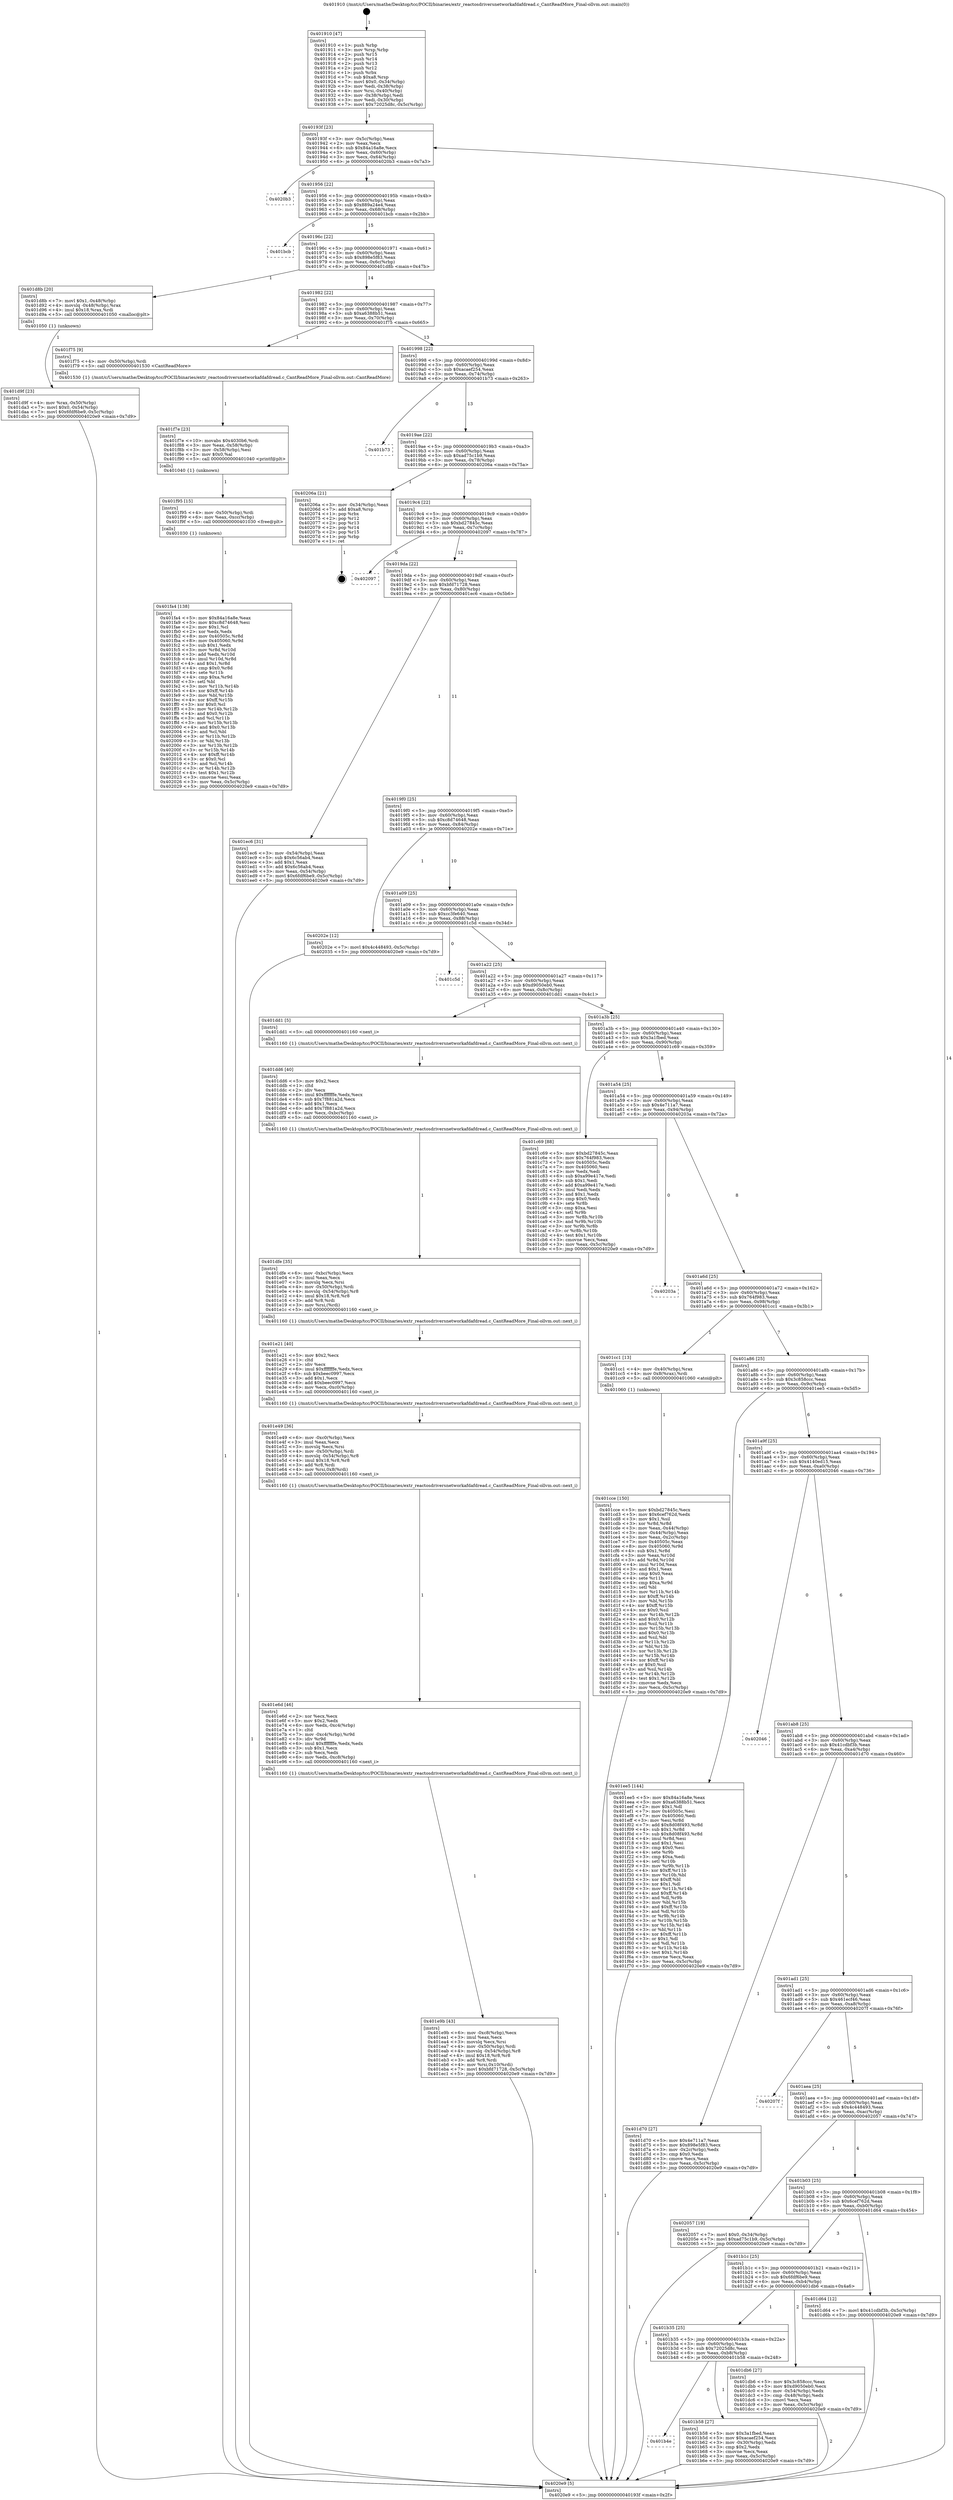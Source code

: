 digraph "0x401910" {
  label = "0x401910 (/mnt/c/Users/mathe/Desktop/tcc/POCII/binaries/extr_reactosdriversnetworkafdafdread.c_CantReadMore_Final-ollvm.out::main(0))"
  labelloc = "t"
  node[shape=record]

  Entry [label="",width=0.3,height=0.3,shape=circle,fillcolor=black,style=filled]
  "0x40193f" [label="{
     0x40193f [23]\l
     | [instrs]\l
     &nbsp;&nbsp;0x40193f \<+3\>: mov -0x5c(%rbp),%eax\l
     &nbsp;&nbsp;0x401942 \<+2\>: mov %eax,%ecx\l
     &nbsp;&nbsp;0x401944 \<+6\>: sub $0x84a16a8e,%ecx\l
     &nbsp;&nbsp;0x40194a \<+3\>: mov %eax,-0x60(%rbp)\l
     &nbsp;&nbsp;0x40194d \<+3\>: mov %ecx,-0x64(%rbp)\l
     &nbsp;&nbsp;0x401950 \<+6\>: je 00000000004020b3 \<main+0x7a3\>\l
  }"]
  "0x4020b3" [label="{
     0x4020b3\l
  }", style=dashed]
  "0x401956" [label="{
     0x401956 [22]\l
     | [instrs]\l
     &nbsp;&nbsp;0x401956 \<+5\>: jmp 000000000040195b \<main+0x4b\>\l
     &nbsp;&nbsp;0x40195b \<+3\>: mov -0x60(%rbp),%eax\l
     &nbsp;&nbsp;0x40195e \<+5\>: sub $0x889a24e4,%eax\l
     &nbsp;&nbsp;0x401963 \<+3\>: mov %eax,-0x68(%rbp)\l
     &nbsp;&nbsp;0x401966 \<+6\>: je 0000000000401bcb \<main+0x2bb\>\l
  }"]
  Exit [label="",width=0.3,height=0.3,shape=circle,fillcolor=black,style=filled,peripheries=2]
  "0x401bcb" [label="{
     0x401bcb\l
  }", style=dashed]
  "0x40196c" [label="{
     0x40196c [22]\l
     | [instrs]\l
     &nbsp;&nbsp;0x40196c \<+5\>: jmp 0000000000401971 \<main+0x61\>\l
     &nbsp;&nbsp;0x401971 \<+3\>: mov -0x60(%rbp),%eax\l
     &nbsp;&nbsp;0x401974 \<+5\>: sub $0x898e5f83,%eax\l
     &nbsp;&nbsp;0x401979 \<+3\>: mov %eax,-0x6c(%rbp)\l
     &nbsp;&nbsp;0x40197c \<+6\>: je 0000000000401d8b \<main+0x47b\>\l
  }"]
  "0x401fa4" [label="{
     0x401fa4 [138]\l
     | [instrs]\l
     &nbsp;&nbsp;0x401fa4 \<+5\>: mov $0x84a16a8e,%eax\l
     &nbsp;&nbsp;0x401fa9 \<+5\>: mov $0xc8d74648,%esi\l
     &nbsp;&nbsp;0x401fae \<+2\>: mov $0x1,%cl\l
     &nbsp;&nbsp;0x401fb0 \<+2\>: xor %edx,%edx\l
     &nbsp;&nbsp;0x401fb2 \<+8\>: mov 0x40505c,%r8d\l
     &nbsp;&nbsp;0x401fba \<+8\>: mov 0x405060,%r9d\l
     &nbsp;&nbsp;0x401fc2 \<+3\>: sub $0x1,%edx\l
     &nbsp;&nbsp;0x401fc5 \<+3\>: mov %r8d,%r10d\l
     &nbsp;&nbsp;0x401fc8 \<+3\>: add %edx,%r10d\l
     &nbsp;&nbsp;0x401fcb \<+4\>: imul %r10d,%r8d\l
     &nbsp;&nbsp;0x401fcf \<+4\>: and $0x1,%r8d\l
     &nbsp;&nbsp;0x401fd3 \<+4\>: cmp $0x0,%r8d\l
     &nbsp;&nbsp;0x401fd7 \<+4\>: sete %r11b\l
     &nbsp;&nbsp;0x401fdb \<+4\>: cmp $0xa,%r9d\l
     &nbsp;&nbsp;0x401fdf \<+3\>: setl %bl\l
     &nbsp;&nbsp;0x401fe2 \<+3\>: mov %r11b,%r14b\l
     &nbsp;&nbsp;0x401fe5 \<+4\>: xor $0xff,%r14b\l
     &nbsp;&nbsp;0x401fe9 \<+3\>: mov %bl,%r15b\l
     &nbsp;&nbsp;0x401fec \<+4\>: xor $0xff,%r15b\l
     &nbsp;&nbsp;0x401ff0 \<+3\>: xor $0x0,%cl\l
     &nbsp;&nbsp;0x401ff3 \<+3\>: mov %r14b,%r12b\l
     &nbsp;&nbsp;0x401ff6 \<+4\>: and $0x0,%r12b\l
     &nbsp;&nbsp;0x401ffa \<+3\>: and %cl,%r11b\l
     &nbsp;&nbsp;0x401ffd \<+3\>: mov %r15b,%r13b\l
     &nbsp;&nbsp;0x402000 \<+4\>: and $0x0,%r13b\l
     &nbsp;&nbsp;0x402004 \<+2\>: and %cl,%bl\l
     &nbsp;&nbsp;0x402006 \<+3\>: or %r11b,%r12b\l
     &nbsp;&nbsp;0x402009 \<+3\>: or %bl,%r13b\l
     &nbsp;&nbsp;0x40200c \<+3\>: xor %r13b,%r12b\l
     &nbsp;&nbsp;0x40200f \<+3\>: or %r15b,%r14b\l
     &nbsp;&nbsp;0x402012 \<+4\>: xor $0xff,%r14b\l
     &nbsp;&nbsp;0x402016 \<+3\>: or $0x0,%cl\l
     &nbsp;&nbsp;0x402019 \<+3\>: and %cl,%r14b\l
     &nbsp;&nbsp;0x40201c \<+3\>: or %r14b,%r12b\l
     &nbsp;&nbsp;0x40201f \<+4\>: test $0x1,%r12b\l
     &nbsp;&nbsp;0x402023 \<+3\>: cmovne %esi,%eax\l
     &nbsp;&nbsp;0x402026 \<+3\>: mov %eax,-0x5c(%rbp)\l
     &nbsp;&nbsp;0x402029 \<+5\>: jmp 00000000004020e9 \<main+0x7d9\>\l
  }"]
  "0x401d8b" [label="{
     0x401d8b [20]\l
     | [instrs]\l
     &nbsp;&nbsp;0x401d8b \<+7\>: movl $0x1,-0x48(%rbp)\l
     &nbsp;&nbsp;0x401d92 \<+4\>: movslq -0x48(%rbp),%rax\l
     &nbsp;&nbsp;0x401d96 \<+4\>: imul $0x18,%rax,%rdi\l
     &nbsp;&nbsp;0x401d9a \<+5\>: call 0000000000401050 \<malloc@plt\>\l
     | [calls]\l
     &nbsp;&nbsp;0x401050 \{1\} (unknown)\l
  }"]
  "0x401982" [label="{
     0x401982 [22]\l
     | [instrs]\l
     &nbsp;&nbsp;0x401982 \<+5\>: jmp 0000000000401987 \<main+0x77\>\l
     &nbsp;&nbsp;0x401987 \<+3\>: mov -0x60(%rbp),%eax\l
     &nbsp;&nbsp;0x40198a \<+5\>: sub $0xa6388b51,%eax\l
     &nbsp;&nbsp;0x40198f \<+3\>: mov %eax,-0x70(%rbp)\l
     &nbsp;&nbsp;0x401992 \<+6\>: je 0000000000401f75 \<main+0x665\>\l
  }"]
  "0x401f95" [label="{
     0x401f95 [15]\l
     | [instrs]\l
     &nbsp;&nbsp;0x401f95 \<+4\>: mov -0x50(%rbp),%rdi\l
     &nbsp;&nbsp;0x401f99 \<+6\>: mov %eax,-0xcc(%rbp)\l
     &nbsp;&nbsp;0x401f9f \<+5\>: call 0000000000401030 \<free@plt\>\l
     | [calls]\l
     &nbsp;&nbsp;0x401030 \{1\} (unknown)\l
  }"]
  "0x401f75" [label="{
     0x401f75 [9]\l
     | [instrs]\l
     &nbsp;&nbsp;0x401f75 \<+4\>: mov -0x50(%rbp),%rdi\l
     &nbsp;&nbsp;0x401f79 \<+5\>: call 0000000000401530 \<CantReadMore\>\l
     | [calls]\l
     &nbsp;&nbsp;0x401530 \{1\} (/mnt/c/Users/mathe/Desktop/tcc/POCII/binaries/extr_reactosdriversnetworkafdafdread.c_CantReadMore_Final-ollvm.out::CantReadMore)\l
  }"]
  "0x401998" [label="{
     0x401998 [22]\l
     | [instrs]\l
     &nbsp;&nbsp;0x401998 \<+5\>: jmp 000000000040199d \<main+0x8d\>\l
     &nbsp;&nbsp;0x40199d \<+3\>: mov -0x60(%rbp),%eax\l
     &nbsp;&nbsp;0x4019a0 \<+5\>: sub $0xacaef254,%eax\l
     &nbsp;&nbsp;0x4019a5 \<+3\>: mov %eax,-0x74(%rbp)\l
     &nbsp;&nbsp;0x4019a8 \<+6\>: je 0000000000401b73 \<main+0x263\>\l
  }"]
  "0x401f7e" [label="{
     0x401f7e [23]\l
     | [instrs]\l
     &nbsp;&nbsp;0x401f7e \<+10\>: movabs $0x4030b6,%rdi\l
     &nbsp;&nbsp;0x401f88 \<+3\>: mov %eax,-0x58(%rbp)\l
     &nbsp;&nbsp;0x401f8b \<+3\>: mov -0x58(%rbp),%esi\l
     &nbsp;&nbsp;0x401f8e \<+2\>: mov $0x0,%al\l
     &nbsp;&nbsp;0x401f90 \<+5\>: call 0000000000401040 \<printf@plt\>\l
     | [calls]\l
     &nbsp;&nbsp;0x401040 \{1\} (unknown)\l
  }"]
  "0x401b73" [label="{
     0x401b73\l
  }", style=dashed]
  "0x4019ae" [label="{
     0x4019ae [22]\l
     | [instrs]\l
     &nbsp;&nbsp;0x4019ae \<+5\>: jmp 00000000004019b3 \<main+0xa3\>\l
     &nbsp;&nbsp;0x4019b3 \<+3\>: mov -0x60(%rbp),%eax\l
     &nbsp;&nbsp;0x4019b6 \<+5\>: sub $0xad75c1b9,%eax\l
     &nbsp;&nbsp;0x4019bb \<+3\>: mov %eax,-0x78(%rbp)\l
     &nbsp;&nbsp;0x4019be \<+6\>: je 000000000040206a \<main+0x75a\>\l
  }"]
  "0x401e9b" [label="{
     0x401e9b [43]\l
     | [instrs]\l
     &nbsp;&nbsp;0x401e9b \<+6\>: mov -0xc8(%rbp),%ecx\l
     &nbsp;&nbsp;0x401ea1 \<+3\>: imul %eax,%ecx\l
     &nbsp;&nbsp;0x401ea4 \<+3\>: movslq %ecx,%rsi\l
     &nbsp;&nbsp;0x401ea7 \<+4\>: mov -0x50(%rbp),%rdi\l
     &nbsp;&nbsp;0x401eab \<+4\>: movslq -0x54(%rbp),%r8\l
     &nbsp;&nbsp;0x401eaf \<+4\>: imul $0x18,%r8,%r8\l
     &nbsp;&nbsp;0x401eb3 \<+3\>: add %r8,%rdi\l
     &nbsp;&nbsp;0x401eb6 \<+4\>: mov %rsi,0x10(%rdi)\l
     &nbsp;&nbsp;0x401eba \<+7\>: movl $0xbfd71728,-0x5c(%rbp)\l
     &nbsp;&nbsp;0x401ec1 \<+5\>: jmp 00000000004020e9 \<main+0x7d9\>\l
  }"]
  "0x40206a" [label="{
     0x40206a [21]\l
     | [instrs]\l
     &nbsp;&nbsp;0x40206a \<+3\>: mov -0x34(%rbp),%eax\l
     &nbsp;&nbsp;0x40206d \<+7\>: add $0xa8,%rsp\l
     &nbsp;&nbsp;0x402074 \<+1\>: pop %rbx\l
     &nbsp;&nbsp;0x402075 \<+2\>: pop %r12\l
     &nbsp;&nbsp;0x402077 \<+2\>: pop %r13\l
     &nbsp;&nbsp;0x402079 \<+2\>: pop %r14\l
     &nbsp;&nbsp;0x40207b \<+2\>: pop %r15\l
     &nbsp;&nbsp;0x40207d \<+1\>: pop %rbp\l
     &nbsp;&nbsp;0x40207e \<+1\>: ret\l
  }"]
  "0x4019c4" [label="{
     0x4019c4 [22]\l
     | [instrs]\l
     &nbsp;&nbsp;0x4019c4 \<+5\>: jmp 00000000004019c9 \<main+0xb9\>\l
     &nbsp;&nbsp;0x4019c9 \<+3\>: mov -0x60(%rbp),%eax\l
     &nbsp;&nbsp;0x4019cc \<+5\>: sub $0xbd27845c,%eax\l
     &nbsp;&nbsp;0x4019d1 \<+3\>: mov %eax,-0x7c(%rbp)\l
     &nbsp;&nbsp;0x4019d4 \<+6\>: je 0000000000402097 \<main+0x787\>\l
  }"]
  "0x401e6d" [label="{
     0x401e6d [46]\l
     | [instrs]\l
     &nbsp;&nbsp;0x401e6d \<+2\>: xor %ecx,%ecx\l
     &nbsp;&nbsp;0x401e6f \<+5\>: mov $0x2,%edx\l
     &nbsp;&nbsp;0x401e74 \<+6\>: mov %edx,-0xc4(%rbp)\l
     &nbsp;&nbsp;0x401e7a \<+1\>: cltd\l
     &nbsp;&nbsp;0x401e7b \<+7\>: mov -0xc4(%rbp),%r9d\l
     &nbsp;&nbsp;0x401e82 \<+3\>: idiv %r9d\l
     &nbsp;&nbsp;0x401e85 \<+6\>: imul $0xfffffffe,%edx,%edx\l
     &nbsp;&nbsp;0x401e8b \<+3\>: sub $0x1,%ecx\l
     &nbsp;&nbsp;0x401e8e \<+2\>: sub %ecx,%edx\l
     &nbsp;&nbsp;0x401e90 \<+6\>: mov %edx,-0xc8(%rbp)\l
     &nbsp;&nbsp;0x401e96 \<+5\>: call 0000000000401160 \<next_i\>\l
     | [calls]\l
     &nbsp;&nbsp;0x401160 \{1\} (/mnt/c/Users/mathe/Desktop/tcc/POCII/binaries/extr_reactosdriversnetworkafdafdread.c_CantReadMore_Final-ollvm.out::next_i)\l
  }"]
  "0x402097" [label="{
     0x402097\l
  }", style=dashed]
  "0x4019da" [label="{
     0x4019da [22]\l
     | [instrs]\l
     &nbsp;&nbsp;0x4019da \<+5\>: jmp 00000000004019df \<main+0xcf\>\l
     &nbsp;&nbsp;0x4019df \<+3\>: mov -0x60(%rbp),%eax\l
     &nbsp;&nbsp;0x4019e2 \<+5\>: sub $0xbfd71728,%eax\l
     &nbsp;&nbsp;0x4019e7 \<+3\>: mov %eax,-0x80(%rbp)\l
     &nbsp;&nbsp;0x4019ea \<+6\>: je 0000000000401ec6 \<main+0x5b6\>\l
  }"]
  "0x401e49" [label="{
     0x401e49 [36]\l
     | [instrs]\l
     &nbsp;&nbsp;0x401e49 \<+6\>: mov -0xc0(%rbp),%ecx\l
     &nbsp;&nbsp;0x401e4f \<+3\>: imul %eax,%ecx\l
     &nbsp;&nbsp;0x401e52 \<+3\>: movslq %ecx,%rsi\l
     &nbsp;&nbsp;0x401e55 \<+4\>: mov -0x50(%rbp),%rdi\l
     &nbsp;&nbsp;0x401e59 \<+4\>: movslq -0x54(%rbp),%r8\l
     &nbsp;&nbsp;0x401e5d \<+4\>: imul $0x18,%r8,%r8\l
     &nbsp;&nbsp;0x401e61 \<+3\>: add %r8,%rdi\l
     &nbsp;&nbsp;0x401e64 \<+4\>: mov %rsi,0x8(%rdi)\l
     &nbsp;&nbsp;0x401e68 \<+5\>: call 0000000000401160 \<next_i\>\l
     | [calls]\l
     &nbsp;&nbsp;0x401160 \{1\} (/mnt/c/Users/mathe/Desktop/tcc/POCII/binaries/extr_reactosdriversnetworkafdafdread.c_CantReadMore_Final-ollvm.out::next_i)\l
  }"]
  "0x401ec6" [label="{
     0x401ec6 [31]\l
     | [instrs]\l
     &nbsp;&nbsp;0x401ec6 \<+3\>: mov -0x54(%rbp),%eax\l
     &nbsp;&nbsp;0x401ec9 \<+5\>: sub $0x6c56ab4,%eax\l
     &nbsp;&nbsp;0x401ece \<+3\>: add $0x1,%eax\l
     &nbsp;&nbsp;0x401ed1 \<+5\>: add $0x6c56ab4,%eax\l
     &nbsp;&nbsp;0x401ed6 \<+3\>: mov %eax,-0x54(%rbp)\l
     &nbsp;&nbsp;0x401ed9 \<+7\>: movl $0x6fdf6be9,-0x5c(%rbp)\l
     &nbsp;&nbsp;0x401ee0 \<+5\>: jmp 00000000004020e9 \<main+0x7d9\>\l
  }"]
  "0x4019f0" [label="{
     0x4019f0 [25]\l
     | [instrs]\l
     &nbsp;&nbsp;0x4019f0 \<+5\>: jmp 00000000004019f5 \<main+0xe5\>\l
     &nbsp;&nbsp;0x4019f5 \<+3\>: mov -0x60(%rbp),%eax\l
     &nbsp;&nbsp;0x4019f8 \<+5\>: sub $0xc8d74648,%eax\l
     &nbsp;&nbsp;0x4019fd \<+6\>: mov %eax,-0x84(%rbp)\l
     &nbsp;&nbsp;0x401a03 \<+6\>: je 000000000040202e \<main+0x71e\>\l
  }"]
  "0x401e21" [label="{
     0x401e21 [40]\l
     | [instrs]\l
     &nbsp;&nbsp;0x401e21 \<+5\>: mov $0x2,%ecx\l
     &nbsp;&nbsp;0x401e26 \<+1\>: cltd\l
     &nbsp;&nbsp;0x401e27 \<+2\>: idiv %ecx\l
     &nbsp;&nbsp;0x401e29 \<+6\>: imul $0xfffffffe,%edx,%ecx\l
     &nbsp;&nbsp;0x401e2f \<+6\>: sub $0xbeec0997,%ecx\l
     &nbsp;&nbsp;0x401e35 \<+3\>: add $0x1,%ecx\l
     &nbsp;&nbsp;0x401e38 \<+6\>: add $0xbeec0997,%ecx\l
     &nbsp;&nbsp;0x401e3e \<+6\>: mov %ecx,-0xc0(%rbp)\l
     &nbsp;&nbsp;0x401e44 \<+5\>: call 0000000000401160 \<next_i\>\l
     | [calls]\l
     &nbsp;&nbsp;0x401160 \{1\} (/mnt/c/Users/mathe/Desktop/tcc/POCII/binaries/extr_reactosdriversnetworkafdafdread.c_CantReadMore_Final-ollvm.out::next_i)\l
  }"]
  "0x40202e" [label="{
     0x40202e [12]\l
     | [instrs]\l
     &nbsp;&nbsp;0x40202e \<+7\>: movl $0x4c448493,-0x5c(%rbp)\l
     &nbsp;&nbsp;0x402035 \<+5\>: jmp 00000000004020e9 \<main+0x7d9\>\l
  }"]
  "0x401a09" [label="{
     0x401a09 [25]\l
     | [instrs]\l
     &nbsp;&nbsp;0x401a09 \<+5\>: jmp 0000000000401a0e \<main+0xfe\>\l
     &nbsp;&nbsp;0x401a0e \<+3\>: mov -0x60(%rbp),%eax\l
     &nbsp;&nbsp;0x401a11 \<+5\>: sub $0xcc3fe640,%eax\l
     &nbsp;&nbsp;0x401a16 \<+6\>: mov %eax,-0x88(%rbp)\l
     &nbsp;&nbsp;0x401a1c \<+6\>: je 0000000000401c5d \<main+0x34d\>\l
  }"]
  "0x401dfe" [label="{
     0x401dfe [35]\l
     | [instrs]\l
     &nbsp;&nbsp;0x401dfe \<+6\>: mov -0xbc(%rbp),%ecx\l
     &nbsp;&nbsp;0x401e04 \<+3\>: imul %eax,%ecx\l
     &nbsp;&nbsp;0x401e07 \<+3\>: movslq %ecx,%rsi\l
     &nbsp;&nbsp;0x401e0a \<+4\>: mov -0x50(%rbp),%rdi\l
     &nbsp;&nbsp;0x401e0e \<+4\>: movslq -0x54(%rbp),%r8\l
     &nbsp;&nbsp;0x401e12 \<+4\>: imul $0x18,%r8,%r8\l
     &nbsp;&nbsp;0x401e16 \<+3\>: add %r8,%rdi\l
     &nbsp;&nbsp;0x401e19 \<+3\>: mov %rsi,(%rdi)\l
     &nbsp;&nbsp;0x401e1c \<+5\>: call 0000000000401160 \<next_i\>\l
     | [calls]\l
     &nbsp;&nbsp;0x401160 \{1\} (/mnt/c/Users/mathe/Desktop/tcc/POCII/binaries/extr_reactosdriversnetworkafdafdread.c_CantReadMore_Final-ollvm.out::next_i)\l
  }"]
  "0x401c5d" [label="{
     0x401c5d\l
  }", style=dashed]
  "0x401a22" [label="{
     0x401a22 [25]\l
     | [instrs]\l
     &nbsp;&nbsp;0x401a22 \<+5\>: jmp 0000000000401a27 \<main+0x117\>\l
     &nbsp;&nbsp;0x401a27 \<+3\>: mov -0x60(%rbp),%eax\l
     &nbsp;&nbsp;0x401a2a \<+5\>: sub $0xd9050eb0,%eax\l
     &nbsp;&nbsp;0x401a2f \<+6\>: mov %eax,-0x8c(%rbp)\l
     &nbsp;&nbsp;0x401a35 \<+6\>: je 0000000000401dd1 \<main+0x4c1\>\l
  }"]
  "0x401dd6" [label="{
     0x401dd6 [40]\l
     | [instrs]\l
     &nbsp;&nbsp;0x401dd6 \<+5\>: mov $0x2,%ecx\l
     &nbsp;&nbsp;0x401ddb \<+1\>: cltd\l
     &nbsp;&nbsp;0x401ddc \<+2\>: idiv %ecx\l
     &nbsp;&nbsp;0x401dde \<+6\>: imul $0xfffffffe,%edx,%ecx\l
     &nbsp;&nbsp;0x401de4 \<+6\>: sub $0x7f881a2d,%ecx\l
     &nbsp;&nbsp;0x401dea \<+3\>: add $0x1,%ecx\l
     &nbsp;&nbsp;0x401ded \<+6\>: add $0x7f881a2d,%ecx\l
     &nbsp;&nbsp;0x401df3 \<+6\>: mov %ecx,-0xbc(%rbp)\l
     &nbsp;&nbsp;0x401df9 \<+5\>: call 0000000000401160 \<next_i\>\l
     | [calls]\l
     &nbsp;&nbsp;0x401160 \{1\} (/mnt/c/Users/mathe/Desktop/tcc/POCII/binaries/extr_reactosdriversnetworkafdafdread.c_CantReadMore_Final-ollvm.out::next_i)\l
  }"]
  "0x401dd1" [label="{
     0x401dd1 [5]\l
     | [instrs]\l
     &nbsp;&nbsp;0x401dd1 \<+5\>: call 0000000000401160 \<next_i\>\l
     | [calls]\l
     &nbsp;&nbsp;0x401160 \{1\} (/mnt/c/Users/mathe/Desktop/tcc/POCII/binaries/extr_reactosdriversnetworkafdafdread.c_CantReadMore_Final-ollvm.out::next_i)\l
  }"]
  "0x401a3b" [label="{
     0x401a3b [25]\l
     | [instrs]\l
     &nbsp;&nbsp;0x401a3b \<+5\>: jmp 0000000000401a40 \<main+0x130\>\l
     &nbsp;&nbsp;0x401a40 \<+3\>: mov -0x60(%rbp),%eax\l
     &nbsp;&nbsp;0x401a43 \<+5\>: sub $0x3a1fbed,%eax\l
     &nbsp;&nbsp;0x401a48 \<+6\>: mov %eax,-0x90(%rbp)\l
     &nbsp;&nbsp;0x401a4e \<+6\>: je 0000000000401c69 \<main+0x359\>\l
  }"]
  "0x401d9f" [label="{
     0x401d9f [23]\l
     | [instrs]\l
     &nbsp;&nbsp;0x401d9f \<+4\>: mov %rax,-0x50(%rbp)\l
     &nbsp;&nbsp;0x401da3 \<+7\>: movl $0x0,-0x54(%rbp)\l
     &nbsp;&nbsp;0x401daa \<+7\>: movl $0x6fdf6be9,-0x5c(%rbp)\l
     &nbsp;&nbsp;0x401db1 \<+5\>: jmp 00000000004020e9 \<main+0x7d9\>\l
  }"]
  "0x401c69" [label="{
     0x401c69 [88]\l
     | [instrs]\l
     &nbsp;&nbsp;0x401c69 \<+5\>: mov $0xbd27845c,%eax\l
     &nbsp;&nbsp;0x401c6e \<+5\>: mov $0x764f983,%ecx\l
     &nbsp;&nbsp;0x401c73 \<+7\>: mov 0x40505c,%edx\l
     &nbsp;&nbsp;0x401c7a \<+7\>: mov 0x405060,%esi\l
     &nbsp;&nbsp;0x401c81 \<+2\>: mov %edx,%edi\l
     &nbsp;&nbsp;0x401c83 \<+6\>: sub $0xa99e417e,%edi\l
     &nbsp;&nbsp;0x401c89 \<+3\>: sub $0x1,%edi\l
     &nbsp;&nbsp;0x401c8c \<+6\>: add $0xa99e417e,%edi\l
     &nbsp;&nbsp;0x401c92 \<+3\>: imul %edi,%edx\l
     &nbsp;&nbsp;0x401c95 \<+3\>: and $0x1,%edx\l
     &nbsp;&nbsp;0x401c98 \<+3\>: cmp $0x0,%edx\l
     &nbsp;&nbsp;0x401c9b \<+4\>: sete %r8b\l
     &nbsp;&nbsp;0x401c9f \<+3\>: cmp $0xa,%esi\l
     &nbsp;&nbsp;0x401ca2 \<+4\>: setl %r9b\l
     &nbsp;&nbsp;0x401ca6 \<+3\>: mov %r8b,%r10b\l
     &nbsp;&nbsp;0x401ca9 \<+3\>: and %r9b,%r10b\l
     &nbsp;&nbsp;0x401cac \<+3\>: xor %r9b,%r8b\l
     &nbsp;&nbsp;0x401caf \<+3\>: or %r8b,%r10b\l
     &nbsp;&nbsp;0x401cb2 \<+4\>: test $0x1,%r10b\l
     &nbsp;&nbsp;0x401cb6 \<+3\>: cmovne %ecx,%eax\l
     &nbsp;&nbsp;0x401cb9 \<+3\>: mov %eax,-0x5c(%rbp)\l
     &nbsp;&nbsp;0x401cbc \<+5\>: jmp 00000000004020e9 \<main+0x7d9\>\l
  }"]
  "0x401a54" [label="{
     0x401a54 [25]\l
     | [instrs]\l
     &nbsp;&nbsp;0x401a54 \<+5\>: jmp 0000000000401a59 \<main+0x149\>\l
     &nbsp;&nbsp;0x401a59 \<+3\>: mov -0x60(%rbp),%eax\l
     &nbsp;&nbsp;0x401a5c \<+5\>: sub $0x4e711a7,%eax\l
     &nbsp;&nbsp;0x401a61 \<+6\>: mov %eax,-0x94(%rbp)\l
     &nbsp;&nbsp;0x401a67 \<+6\>: je 000000000040203a \<main+0x72a\>\l
  }"]
  "0x401cce" [label="{
     0x401cce [150]\l
     | [instrs]\l
     &nbsp;&nbsp;0x401cce \<+5\>: mov $0xbd27845c,%ecx\l
     &nbsp;&nbsp;0x401cd3 \<+5\>: mov $0x6cef762d,%edx\l
     &nbsp;&nbsp;0x401cd8 \<+3\>: mov $0x1,%sil\l
     &nbsp;&nbsp;0x401cdb \<+3\>: xor %r8d,%r8d\l
     &nbsp;&nbsp;0x401cde \<+3\>: mov %eax,-0x44(%rbp)\l
     &nbsp;&nbsp;0x401ce1 \<+3\>: mov -0x44(%rbp),%eax\l
     &nbsp;&nbsp;0x401ce4 \<+3\>: mov %eax,-0x2c(%rbp)\l
     &nbsp;&nbsp;0x401ce7 \<+7\>: mov 0x40505c,%eax\l
     &nbsp;&nbsp;0x401cee \<+8\>: mov 0x405060,%r9d\l
     &nbsp;&nbsp;0x401cf6 \<+4\>: sub $0x1,%r8d\l
     &nbsp;&nbsp;0x401cfa \<+3\>: mov %eax,%r10d\l
     &nbsp;&nbsp;0x401cfd \<+3\>: add %r8d,%r10d\l
     &nbsp;&nbsp;0x401d00 \<+4\>: imul %r10d,%eax\l
     &nbsp;&nbsp;0x401d04 \<+3\>: and $0x1,%eax\l
     &nbsp;&nbsp;0x401d07 \<+3\>: cmp $0x0,%eax\l
     &nbsp;&nbsp;0x401d0a \<+4\>: sete %r11b\l
     &nbsp;&nbsp;0x401d0e \<+4\>: cmp $0xa,%r9d\l
     &nbsp;&nbsp;0x401d12 \<+3\>: setl %bl\l
     &nbsp;&nbsp;0x401d15 \<+3\>: mov %r11b,%r14b\l
     &nbsp;&nbsp;0x401d18 \<+4\>: xor $0xff,%r14b\l
     &nbsp;&nbsp;0x401d1c \<+3\>: mov %bl,%r15b\l
     &nbsp;&nbsp;0x401d1f \<+4\>: xor $0xff,%r15b\l
     &nbsp;&nbsp;0x401d23 \<+4\>: xor $0x0,%sil\l
     &nbsp;&nbsp;0x401d27 \<+3\>: mov %r14b,%r12b\l
     &nbsp;&nbsp;0x401d2a \<+4\>: and $0x0,%r12b\l
     &nbsp;&nbsp;0x401d2e \<+3\>: and %sil,%r11b\l
     &nbsp;&nbsp;0x401d31 \<+3\>: mov %r15b,%r13b\l
     &nbsp;&nbsp;0x401d34 \<+4\>: and $0x0,%r13b\l
     &nbsp;&nbsp;0x401d38 \<+3\>: and %sil,%bl\l
     &nbsp;&nbsp;0x401d3b \<+3\>: or %r11b,%r12b\l
     &nbsp;&nbsp;0x401d3e \<+3\>: or %bl,%r13b\l
     &nbsp;&nbsp;0x401d41 \<+3\>: xor %r13b,%r12b\l
     &nbsp;&nbsp;0x401d44 \<+3\>: or %r15b,%r14b\l
     &nbsp;&nbsp;0x401d47 \<+4\>: xor $0xff,%r14b\l
     &nbsp;&nbsp;0x401d4b \<+4\>: or $0x0,%sil\l
     &nbsp;&nbsp;0x401d4f \<+3\>: and %sil,%r14b\l
     &nbsp;&nbsp;0x401d52 \<+3\>: or %r14b,%r12b\l
     &nbsp;&nbsp;0x401d55 \<+4\>: test $0x1,%r12b\l
     &nbsp;&nbsp;0x401d59 \<+3\>: cmovne %edx,%ecx\l
     &nbsp;&nbsp;0x401d5c \<+3\>: mov %ecx,-0x5c(%rbp)\l
     &nbsp;&nbsp;0x401d5f \<+5\>: jmp 00000000004020e9 \<main+0x7d9\>\l
  }"]
  "0x40203a" [label="{
     0x40203a\l
  }", style=dashed]
  "0x401a6d" [label="{
     0x401a6d [25]\l
     | [instrs]\l
     &nbsp;&nbsp;0x401a6d \<+5\>: jmp 0000000000401a72 \<main+0x162\>\l
     &nbsp;&nbsp;0x401a72 \<+3\>: mov -0x60(%rbp),%eax\l
     &nbsp;&nbsp;0x401a75 \<+5\>: sub $0x764f983,%eax\l
     &nbsp;&nbsp;0x401a7a \<+6\>: mov %eax,-0x98(%rbp)\l
     &nbsp;&nbsp;0x401a80 \<+6\>: je 0000000000401cc1 \<main+0x3b1\>\l
  }"]
  "0x401910" [label="{
     0x401910 [47]\l
     | [instrs]\l
     &nbsp;&nbsp;0x401910 \<+1\>: push %rbp\l
     &nbsp;&nbsp;0x401911 \<+3\>: mov %rsp,%rbp\l
     &nbsp;&nbsp;0x401914 \<+2\>: push %r15\l
     &nbsp;&nbsp;0x401916 \<+2\>: push %r14\l
     &nbsp;&nbsp;0x401918 \<+2\>: push %r13\l
     &nbsp;&nbsp;0x40191a \<+2\>: push %r12\l
     &nbsp;&nbsp;0x40191c \<+1\>: push %rbx\l
     &nbsp;&nbsp;0x40191d \<+7\>: sub $0xa8,%rsp\l
     &nbsp;&nbsp;0x401924 \<+7\>: movl $0x0,-0x34(%rbp)\l
     &nbsp;&nbsp;0x40192b \<+3\>: mov %edi,-0x38(%rbp)\l
     &nbsp;&nbsp;0x40192e \<+4\>: mov %rsi,-0x40(%rbp)\l
     &nbsp;&nbsp;0x401932 \<+3\>: mov -0x38(%rbp),%edi\l
     &nbsp;&nbsp;0x401935 \<+3\>: mov %edi,-0x30(%rbp)\l
     &nbsp;&nbsp;0x401938 \<+7\>: movl $0x72025d8c,-0x5c(%rbp)\l
  }"]
  "0x401cc1" [label="{
     0x401cc1 [13]\l
     | [instrs]\l
     &nbsp;&nbsp;0x401cc1 \<+4\>: mov -0x40(%rbp),%rax\l
     &nbsp;&nbsp;0x401cc5 \<+4\>: mov 0x8(%rax),%rdi\l
     &nbsp;&nbsp;0x401cc9 \<+5\>: call 0000000000401060 \<atoi@plt\>\l
     | [calls]\l
     &nbsp;&nbsp;0x401060 \{1\} (unknown)\l
  }"]
  "0x401a86" [label="{
     0x401a86 [25]\l
     | [instrs]\l
     &nbsp;&nbsp;0x401a86 \<+5\>: jmp 0000000000401a8b \<main+0x17b\>\l
     &nbsp;&nbsp;0x401a8b \<+3\>: mov -0x60(%rbp),%eax\l
     &nbsp;&nbsp;0x401a8e \<+5\>: sub $0x3c858ccc,%eax\l
     &nbsp;&nbsp;0x401a93 \<+6\>: mov %eax,-0x9c(%rbp)\l
     &nbsp;&nbsp;0x401a99 \<+6\>: je 0000000000401ee5 \<main+0x5d5\>\l
  }"]
  "0x4020e9" [label="{
     0x4020e9 [5]\l
     | [instrs]\l
     &nbsp;&nbsp;0x4020e9 \<+5\>: jmp 000000000040193f \<main+0x2f\>\l
  }"]
  "0x401ee5" [label="{
     0x401ee5 [144]\l
     | [instrs]\l
     &nbsp;&nbsp;0x401ee5 \<+5\>: mov $0x84a16a8e,%eax\l
     &nbsp;&nbsp;0x401eea \<+5\>: mov $0xa6388b51,%ecx\l
     &nbsp;&nbsp;0x401eef \<+2\>: mov $0x1,%dl\l
     &nbsp;&nbsp;0x401ef1 \<+7\>: mov 0x40505c,%esi\l
     &nbsp;&nbsp;0x401ef8 \<+7\>: mov 0x405060,%edi\l
     &nbsp;&nbsp;0x401eff \<+3\>: mov %esi,%r8d\l
     &nbsp;&nbsp;0x401f02 \<+7\>: add $0x8d08f493,%r8d\l
     &nbsp;&nbsp;0x401f09 \<+4\>: sub $0x1,%r8d\l
     &nbsp;&nbsp;0x401f0d \<+7\>: sub $0x8d08f493,%r8d\l
     &nbsp;&nbsp;0x401f14 \<+4\>: imul %r8d,%esi\l
     &nbsp;&nbsp;0x401f18 \<+3\>: and $0x1,%esi\l
     &nbsp;&nbsp;0x401f1b \<+3\>: cmp $0x0,%esi\l
     &nbsp;&nbsp;0x401f1e \<+4\>: sete %r9b\l
     &nbsp;&nbsp;0x401f22 \<+3\>: cmp $0xa,%edi\l
     &nbsp;&nbsp;0x401f25 \<+4\>: setl %r10b\l
     &nbsp;&nbsp;0x401f29 \<+3\>: mov %r9b,%r11b\l
     &nbsp;&nbsp;0x401f2c \<+4\>: xor $0xff,%r11b\l
     &nbsp;&nbsp;0x401f30 \<+3\>: mov %r10b,%bl\l
     &nbsp;&nbsp;0x401f33 \<+3\>: xor $0xff,%bl\l
     &nbsp;&nbsp;0x401f36 \<+3\>: xor $0x1,%dl\l
     &nbsp;&nbsp;0x401f39 \<+3\>: mov %r11b,%r14b\l
     &nbsp;&nbsp;0x401f3c \<+4\>: and $0xff,%r14b\l
     &nbsp;&nbsp;0x401f40 \<+3\>: and %dl,%r9b\l
     &nbsp;&nbsp;0x401f43 \<+3\>: mov %bl,%r15b\l
     &nbsp;&nbsp;0x401f46 \<+4\>: and $0xff,%r15b\l
     &nbsp;&nbsp;0x401f4a \<+3\>: and %dl,%r10b\l
     &nbsp;&nbsp;0x401f4d \<+3\>: or %r9b,%r14b\l
     &nbsp;&nbsp;0x401f50 \<+3\>: or %r10b,%r15b\l
     &nbsp;&nbsp;0x401f53 \<+3\>: xor %r15b,%r14b\l
     &nbsp;&nbsp;0x401f56 \<+3\>: or %bl,%r11b\l
     &nbsp;&nbsp;0x401f59 \<+4\>: xor $0xff,%r11b\l
     &nbsp;&nbsp;0x401f5d \<+3\>: or $0x1,%dl\l
     &nbsp;&nbsp;0x401f60 \<+3\>: and %dl,%r11b\l
     &nbsp;&nbsp;0x401f63 \<+3\>: or %r11b,%r14b\l
     &nbsp;&nbsp;0x401f66 \<+4\>: test $0x1,%r14b\l
     &nbsp;&nbsp;0x401f6a \<+3\>: cmovne %ecx,%eax\l
     &nbsp;&nbsp;0x401f6d \<+3\>: mov %eax,-0x5c(%rbp)\l
     &nbsp;&nbsp;0x401f70 \<+5\>: jmp 00000000004020e9 \<main+0x7d9\>\l
  }"]
  "0x401a9f" [label="{
     0x401a9f [25]\l
     | [instrs]\l
     &nbsp;&nbsp;0x401a9f \<+5\>: jmp 0000000000401aa4 \<main+0x194\>\l
     &nbsp;&nbsp;0x401aa4 \<+3\>: mov -0x60(%rbp),%eax\l
     &nbsp;&nbsp;0x401aa7 \<+5\>: sub $0x4140ed15,%eax\l
     &nbsp;&nbsp;0x401aac \<+6\>: mov %eax,-0xa0(%rbp)\l
     &nbsp;&nbsp;0x401ab2 \<+6\>: je 0000000000402046 \<main+0x736\>\l
  }"]
  "0x401b4e" [label="{
     0x401b4e\l
  }", style=dashed]
  "0x402046" [label="{
     0x402046\l
  }", style=dashed]
  "0x401ab8" [label="{
     0x401ab8 [25]\l
     | [instrs]\l
     &nbsp;&nbsp;0x401ab8 \<+5\>: jmp 0000000000401abd \<main+0x1ad\>\l
     &nbsp;&nbsp;0x401abd \<+3\>: mov -0x60(%rbp),%eax\l
     &nbsp;&nbsp;0x401ac0 \<+5\>: sub $0x41cdbf3b,%eax\l
     &nbsp;&nbsp;0x401ac5 \<+6\>: mov %eax,-0xa4(%rbp)\l
     &nbsp;&nbsp;0x401acb \<+6\>: je 0000000000401d70 \<main+0x460\>\l
  }"]
  "0x401b58" [label="{
     0x401b58 [27]\l
     | [instrs]\l
     &nbsp;&nbsp;0x401b58 \<+5\>: mov $0x3a1fbed,%eax\l
     &nbsp;&nbsp;0x401b5d \<+5\>: mov $0xacaef254,%ecx\l
     &nbsp;&nbsp;0x401b62 \<+3\>: mov -0x30(%rbp),%edx\l
     &nbsp;&nbsp;0x401b65 \<+3\>: cmp $0x2,%edx\l
     &nbsp;&nbsp;0x401b68 \<+3\>: cmovne %ecx,%eax\l
     &nbsp;&nbsp;0x401b6b \<+3\>: mov %eax,-0x5c(%rbp)\l
     &nbsp;&nbsp;0x401b6e \<+5\>: jmp 00000000004020e9 \<main+0x7d9\>\l
  }"]
  "0x401d70" [label="{
     0x401d70 [27]\l
     | [instrs]\l
     &nbsp;&nbsp;0x401d70 \<+5\>: mov $0x4e711a7,%eax\l
     &nbsp;&nbsp;0x401d75 \<+5\>: mov $0x898e5f83,%ecx\l
     &nbsp;&nbsp;0x401d7a \<+3\>: mov -0x2c(%rbp),%edx\l
     &nbsp;&nbsp;0x401d7d \<+3\>: cmp $0x0,%edx\l
     &nbsp;&nbsp;0x401d80 \<+3\>: cmove %ecx,%eax\l
     &nbsp;&nbsp;0x401d83 \<+3\>: mov %eax,-0x5c(%rbp)\l
     &nbsp;&nbsp;0x401d86 \<+5\>: jmp 00000000004020e9 \<main+0x7d9\>\l
  }"]
  "0x401ad1" [label="{
     0x401ad1 [25]\l
     | [instrs]\l
     &nbsp;&nbsp;0x401ad1 \<+5\>: jmp 0000000000401ad6 \<main+0x1c6\>\l
     &nbsp;&nbsp;0x401ad6 \<+3\>: mov -0x60(%rbp),%eax\l
     &nbsp;&nbsp;0x401ad9 \<+5\>: sub $0x461ecf46,%eax\l
     &nbsp;&nbsp;0x401ade \<+6\>: mov %eax,-0xa8(%rbp)\l
     &nbsp;&nbsp;0x401ae4 \<+6\>: je 000000000040207f \<main+0x76f\>\l
  }"]
  "0x401b35" [label="{
     0x401b35 [25]\l
     | [instrs]\l
     &nbsp;&nbsp;0x401b35 \<+5\>: jmp 0000000000401b3a \<main+0x22a\>\l
     &nbsp;&nbsp;0x401b3a \<+3\>: mov -0x60(%rbp),%eax\l
     &nbsp;&nbsp;0x401b3d \<+5\>: sub $0x72025d8c,%eax\l
     &nbsp;&nbsp;0x401b42 \<+6\>: mov %eax,-0xb8(%rbp)\l
     &nbsp;&nbsp;0x401b48 \<+6\>: je 0000000000401b58 \<main+0x248\>\l
  }"]
  "0x40207f" [label="{
     0x40207f\l
  }", style=dashed]
  "0x401aea" [label="{
     0x401aea [25]\l
     | [instrs]\l
     &nbsp;&nbsp;0x401aea \<+5\>: jmp 0000000000401aef \<main+0x1df\>\l
     &nbsp;&nbsp;0x401aef \<+3\>: mov -0x60(%rbp),%eax\l
     &nbsp;&nbsp;0x401af2 \<+5\>: sub $0x4c448493,%eax\l
     &nbsp;&nbsp;0x401af7 \<+6\>: mov %eax,-0xac(%rbp)\l
     &nbsp;&nbsp;0x401afd \<+6\>: je 0000000000402057 \<main+0x747\>\l
  }"]
  "0x401db6" [label="{
     0x401db6 [27]\l
     | [instrs]\l
     &nbsp;&nbsp;0x401db6 \<+5\>: mov $0x3c858ccc,%eax\l
     &nbsp;&nbsp;0x401dbb \<+5\>: mov $0xd9050eb0,%ecx\l
     &nbsp;&nbsp;0x401dc0 \<+3\>: mov -0x54(%rbp),%edx\l
     &nbsp;&nbsp;0x401dc3 \<+3\>: cmp -0x48(%rbp),%edx\l
     &nbsp;&nbsp;0x401dc6 \<+3\>: cmovl %ecx,%eax\l
     &nbsp;&nbsp;0x401dc9 \<+3\>: mov %eax,-0x5c(%rbp)\l
     &nbsp;&nbsp;0x401dcc \<+5\>: jmp 00000000004020e9 \<main+0x7d9\>\l
  }"]
  "0x402057" [label="{
     0x402057 [19]\l
     | [instrs]\l
     &nbsp;&nbsp;0x402057 \<+7\>: movl $0x0,-0x34(%rbp)\l
     &nbsp;&nbsp;0x40205e \<+7\>: movl $0xad75c1b9,-0x5c(%rbp)\l
     &nbsp;&nbsp;0x402065 \<+5\>: jmp 00000000004020e9 \<main+0x7d9\>\l
  }"]
  "0x401b03" [label="{
     0x401b03 [25]\l
     | [instrs]\l
     &nbsp;&nbsp;0x401b03 \<+5\>: jmp 0000000000401b08 \<main+0x1f8\>\l
     &nbsp;&nbsp;0x401b08 \<+3\>: mov -0x60(%rbp),%eax\l
     &nbsp;&nbsp;0x401b0b \<+5\>: sub $0x6cef762d,%eax\l
     &nbsp;&nbsp;0x401b10 \<+6\>: mov %eax,-0xb0(%rbp)\l
     &nbsp;&nbsp;0x401b16 \<+6\>: je 0000000000401d64 \<main+0x454\>\l
  }"]
  "0x401b1c" [label="{
     0x401b1c [25]\l
     | [instrs]\l
     &nbsp;&nbsp;0x401b1c \<+5\>: jmp 0000000000401b21 \<main+0x211\>\l
     &nbsp;&nbsp;0x401b21 \<+3\>: mov -0x60(%rbp),%eax\l
     &nbsp;&nbsp;0x401b24 \<+5\>: sub $0x6fdf6be9,%eax\l
     &nbsp;&nbsp;0x401b29 \<+6\>: mov %eax,-0xb4(%rbp)\l
     &nbsp;&nbsp;0x401b2f \<+6\>: je 0000000000401db6 \<main+0x4a6\>\l
  }"]
  "0x401d64" [label="{
     0x401d64 [12]\l
     | [instrs]\l
     &nbsp;&nbsp;0x401d64 \<+7\>: movl $0x41cdbf3b,-0x5c(%rbp)\l
     &nbsp;&nbsp;0x401d6b \<+5\>: jmp 00000000004020e9 \<main+0x7d9\>\l
  }"]
  Entry -> "0x401910" [label=" 1"]
  "0x40193f" -> "0x4020b3" [label=" 0"]
  "0x40193f" -> "0x401956" [label=" 15"]
  "0x40206a" -> Exit [label=" 1"]
  "0x401956" -> "0x401bcb" [label=" 0"]
  "0x401956" -> "0x40196c" [label=" 15"]
  "0x402057" -> "0x4020e9" [label=" 1"]
  "0x40196c" -> "0x401d8b" [label=" 1"]
  "0x40196c" -> "0x401982" [label=" 14"]
  "0x40202e" -> "0x4020e9" [label=" 1"]
  "0x401982" -> "0x401f75" [label=" 1"]
  "0x401982" -> "0x401998" [label=" 13"]
  "0x401fa4" -> "0x4020e9" [label=" 1"]
  "0x401998" -> "0x401b73" [label=" 0"]
  "0x401998" -> "0x4019ae" [label=" 13"]
  "0x401f95" -> "0x401fa4" [label=" 1"]
  "0x4019ae" -> "0x40206a" [label=" 1"]
  "0x4019ae" -> "0x4019c4" [label=" 12"]
  "0x401f7e" -> "0x401f95" [label=" 1"]
  "0x4019c4" -> "0x402097" [label=" 0"]
  "0x4019c4" -> "0x4019da" [label=" 12"]
  "0x401f75" -> "0x401f7e" [label=" 1"]
  "0x4019da" -> "0x401ec6" [label=" 1"]
  "0x4019da" -> "0x4019f0" [label=" 11"]
  "0x401ee5" -> "0x4020e9" [label=" 1"]
  "0x4019f0" -> "0x40202e" [label=" 1"]
  "0x4019f0" -> "0x401a09" [label=" 10"]
  "0x401ec6" -> "0x4020e9" [label=" 1"]
  "0x401a09" -> "0x401c5d" [label=" 0"]
  "0x401a09" -> "0x401a22" [label=" 10"]
  "0x401e9b" -> "0x4020e9" [label=" 1"]
  "0x401a22" -> "0x401dd1" [label=" 1"]
  "0x401a22" -> "0x401a3b" [label=" 9"]
  "0x401e6d" -> "0x401e9b" [label=" 1"]
  "0x401a3b" -> "0x401c69" [label=" 1"]
  "0x401a3b" -> "0x401a54" [label=" 8"]
  "0x401e49" -> "0x401e6d" [label=" 1"]
  "0x401a54" -> "0x40203a" [label=" 0"]
  "0x401a54" -> "0x401a6d" [label=" 8"]
  "0x401e21" -> "0x401e49" [label=" 1"]
  "0x401a6d" -> "0x401cc1" [label=" 1"]
  "0x401a6d" -> "0x401a86" [label=" 7"]
  "0x401dfe" -> "0x401e21" [label=" 1"]
  "0x401a86" -> "0x401ee5" [label=" 1"]
  "0x401a86" -> "0x401a9f" [label=" 6"]
  "0x401dd6" -> "0x401dfe" [label=" 1"]
  "0x401a9f" -> "0x402046" [label=" 0"]
  "0x401a9f" -> "0x401ab8" [label=" 6"]
  "0x401dd1" -> "0x401dd6" [label=" 1"]
  "0x401ab8" -> "0x401d70" [label=" 1"]
  "0x401ab8" -> "0x401ad1" [label=" 5"]
  "0x401db6" -> "0x4020e9" [label=" 2"]
  "0x401ad1" -> "0x40207f" [label=" 0"]
  "0x401ad1" -> "0x401aea" [label=" 5"]
  "0x401d8b" -> "0x401d9f" [label=" 1"]
  "0x401aea" -> "0x402057" [label=" 1"]
  "0x401aea" -> "0x401b03" [label=" 4"]
  "0x401d70" -> "0x4020e9" [label=" 1"]
  "0x401b03" -> "0x401d64" [label=" 1"]
  "0x401b03" -> "0x401b1c" [label=" 3"]
  "0x401d64" -> "0x4020e9" [label=" 1"]
  "0x401b1c" -> "0x401db6" [label=" 2"]
  "0x401b1c" -> "0x401b35" [label=" 1"]
  "0x401d9f" -> "0x4020e9" [label=" 1"]
  "0x401b35" -> "0x401b58" [label=" 1"]
  "0x401b35" -> "0x401b4e" [label=" 0"]
  "0x401b58" -> "0x4020e9" [label=" 1"]
  "0x401910" -> "0x40193f" [label=" 1"]
  "0x4020e9" -> "0x40193f" [label=" 14"]
  "0x401c69" -> "0x4020e9" [label=" 1"]
  "0x401cc1" -> "0x401cce" [label=" 1"]
  "0x401cce" -> "0x4020e9" [label=" 1"]
}
